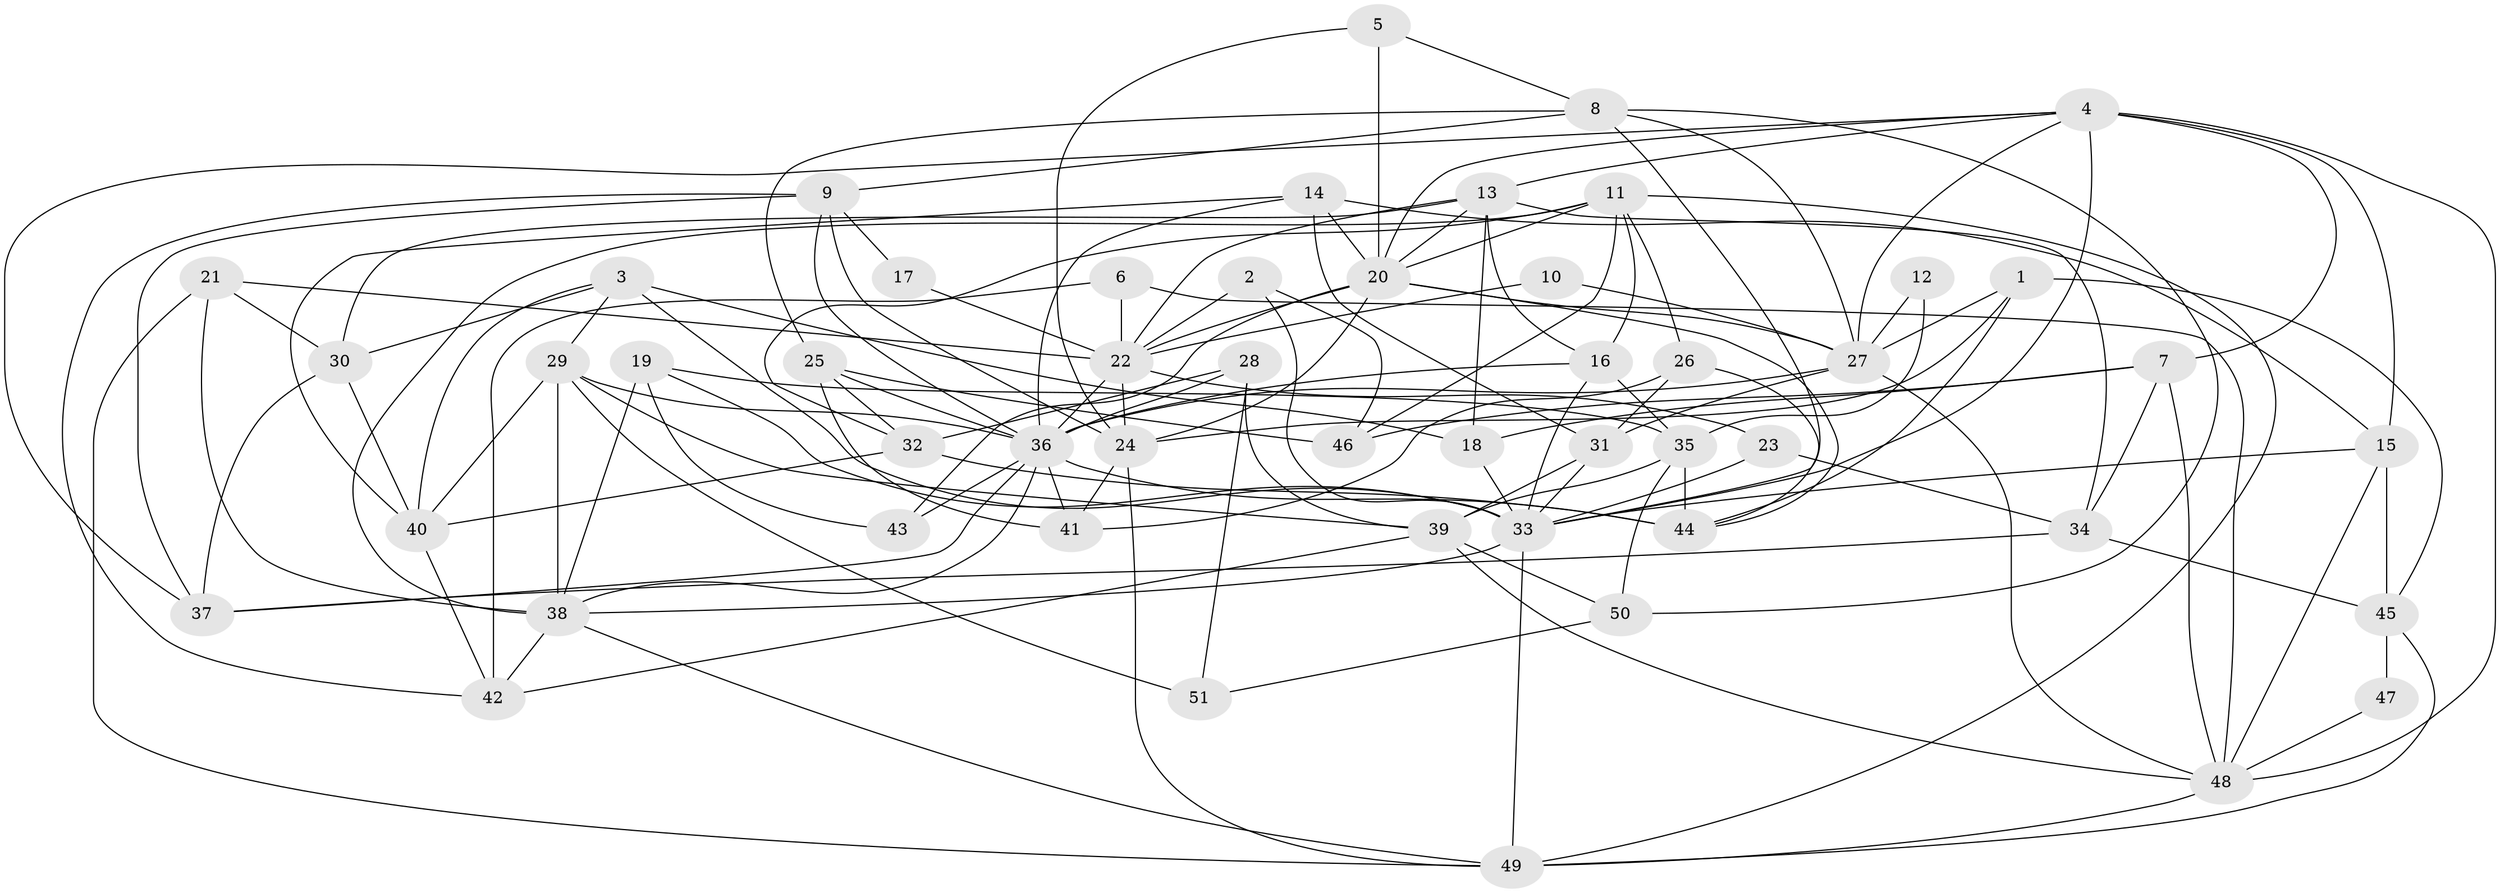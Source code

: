 // original degree distribution, {3: 0.25742574257425743, 5: 0.13861386138613863, 2: 0.13861386138613863, 4: 0.31683168316831684, 7: 0.0297029702970297, 6: 0.0891089108910891, 8: 0.019801980198019802, 9: 0.009900990099009901}
// Generated by graph-tools (version 1.1) at 2025/50/03/09/25 03:50:09]
// undirected, 51 vertices, 138 edges
graph export_dot {
graph [start="1"]
  node [color=gray90,style=filled];
  1;
  2;
  3;
  4;
  5;
  6;
  7;
  8;
  9;
  10;
  11;
  12;
  13;
  14;
  15;
  16;
  17;
  18;
  19;
  20;
  21;
  22;
  23;
  24;
  25;
  26;
  27;
  28;
  29;
  30;
  31;
  32;
  33;
  34;
  35;
  36;
  37;
  38;
  39;
  40;
  41;
  42;
  43;
  44;
  45;
  46;
  47;
  48;
  49;
  50;
  51;
  1 -- 24 [weight=1.0];
  1 -- 27 [weight=1.0];
  1 -- 44 [weight=1.0];
  1 -- 45 [weight=1.0];
  2 -- 22 [weight=1.0];
  2 -- 33 [weight=1.0];
  2 -- 46 [weight=1.0];
  3 -- 18 [weight=1.0];
  3 -- 29 [weight=1.0];
  3 -- 30 [weight=1.0];
  3 -- 33 [weight=2.0];
  3 -- 40 [weight=1.0];
  4 -- 7 [weight=1.0];
  4 -- 13 [weight=1.0];
  4 -- 15 [weight=1.0];
  4 -- 20 [weight=1.0];
  4 -- 27 [weight=1.0];
  4 -- 33 [weight=1.0];
  4 -- 37 [weight=1.0];
  4 -- 48 [weight=1.0];
  5 -- 8 [weight=1.0];
  5 -- 20 [weight=1.0];
  5 -- 24 [weight=1.0];
  6 -- 22 [weight=1.0];
  6 -- 42 [weight=1.0];
  6 -- 48 [weight=1.0];
  7 -- 18 [weight=1.0];
  7 -- 34 [weight=1.0];
  7 -- 46 [weight=1.0];
  7 -- 48 [weight=1.0];
  8 -- 9 [weight=1.0];
  8 -- 25 [weight=1.0];
  8 -- 27 [weight=1.0];
  8 -- 33 [weight=1.0];
  8 -- 50 [weight=1.0];
  9 -- 17 [weight=1.0];
  9 -- 24 [weight=1.0];
  9 -- 36 [weight=1.0];
  9 -- 37 [weight=1.0];
  9 -- 42 [weight=1.0];
  10 -- 22 [weight=1.0];
  10 -- 27 [weight=1.0];
  11 -- 16 [weight=1.0];
  11 -- 20 [weight=1.0];
  11 -- 26 [weight=1.0];
  11 -- 32 [weight=1.0];
  11 -- 38 [weight=1.0];
  11 -- 46 [weight=1.0];
  11 -- 49 [weight=1.0];
  12 -- 27 [weight=1.0];
  12 -- 35 [weight=1.0];
  13 -- 16 [weight=1.0];
  13 -- 18 [weight=1.0];
  13 -- 20 [weight=1.0];
  13 -- 22 [weight=1.0];
  13 -- 30 [weight=1.0];
  13 -- 34 [weight=1.0];
  14 -- 15 [weight=2.0];
  14 -- 20 [weight=1.0];
  14 -- 31 [weight=1.0];
  14 -- 36 [weight=1.0];
  14 -- 40 [weight=1.0];
  15 -- 33 [weight=1.0];
  15 -- 45 [weight=1.0];
  15 -- 48 [weight=1.0];
  16 -- 33 [weight=1.0];
  16 -- 35 [weight=1.0];
  16 -- 36 [weight=1.0];
  17 -- 22 [weight=1.0];
  18 -- 33 [weight=1.0];
  19 -- 33 [weight=1.0];
  19 -- 35 [weight=1.0];
  19 -- 38 [weight=1.0];
  19 -- 43 [weight=1.0];
  20 -- 22 [weight=1.0];
  20 -- 24 [weight=1.0];
  20 -- 27 [weight=1.0];
  20 -- 43 [weight=1.0];
  20 -- 44 [weight=1.0];
  21 -- 22 [weight=1.0];
  21 -- 30 [weight=1.0];
  21 -- 38 [weight=1.0];
  21 -- 49 [weight=1.0];
  22 -- 23 [weight=1.0];
  22 -- 24 [weight=1.0];
  22 -- 36 [weight=1.0];
  23 -- 33 [weight=1.0];
  23 -- 34 [weight=1.0];
  24 -- 41 [weight=1.0];
  24 -- 49 [weight=1.0];
  25 -- 32 [weight=1.0];
  25 -- 36 [weight=2.0];
  25 -- 41 [weight=1.0];
  25 -- 46 [weight=1.0];
  26 -- 31 [weight=1.0];
  26 -- 41 [weight=1.0];
  26 -- 44 [weight=1.0];
  27 -- 31 [weight=1.0];
  27 -- 36 [weight=1.0];
  27 -- 48 [weight=1.0];
  28 -- 32 [weight=1.0];
  28 -- 36 [weight=1.0];
  28 -- 39 [weight=1.0];
  28 -- 51 [weight=1.0];
  29 -- 36 [weight=2.0];
  29 -- 38 [weight=1.0];
  29 -- 39 [weight=1.0];
  29 -- 40 [weight=1.0];
  29 -- 51 [weight=1.0];
  30 -- 37 [weight=1.0];
  30 -- 40 [weight=1.0];
  31 -- 33 [weight=1.0];
  31 -- 39 [weight=1.0];
  32 -- 40 [weight=1.0];
  32 -- 44 [weight=2.0];
  33 -- 38 [weight=1.0];
  33 -- 49 [weight=1.0];
  34 -- 37 [weight=1.0];
  34 -- 45 [weight=1.0];
  35 -- 39 [weight=1.0];
  35 -- 44 [weight=2.0];
  35 -- 50 [weight=1.0];
  36 -- 37 [weight=1.0];
  36 -- 38 [weight=1.0];
  36 -- 41 [weight=1.0];
  36 -- 43 [weight=1.0];
  36 -- 44 [weight=1.0];
  38 -- 42 [weight=1.0];
  38 -- 49 [weight=1.0];
  39 -- 42 [weight=1.0];
  39 -- 48 [weight=1.0];
  39 -- 50 [weight=1.0];
  40 -- 42 [weight=1.0];
  45 -- 47 [weight=1.0];
  45 -- 49 [weight=1.0];
  47 -- 48 [weight=1.0];
  48 -- 49 [weight=1.0];
  50 -- 51 [weight=1.0];
}
